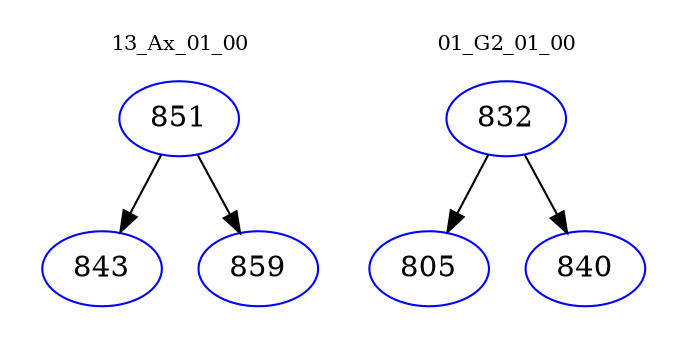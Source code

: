 digraph{
subgraph cluster_0 {
color = white
label = "13_Ax_01_00";
fontsize=10;
T0_851 [label="851", color="blue"]
T0_851 -> T0_843 [color="black"]
T0_843 [label="843", color="blue"]
T0_851 -> T0_859 [color="black"]
T0_859 [label="859", color="blue"]
}
subgraph cluster_1 {
color = white
label = "01_G2_01_00";
fontsize=10;
T1_832 [label="832", color="blue"]
T1_832 -> T1_805 [color="black"]
T1_805 [label="805", color="blue"]
T1_832 -> T1_840 [color="black"]
T1_840 [label="840", color="blue"]
}
}

